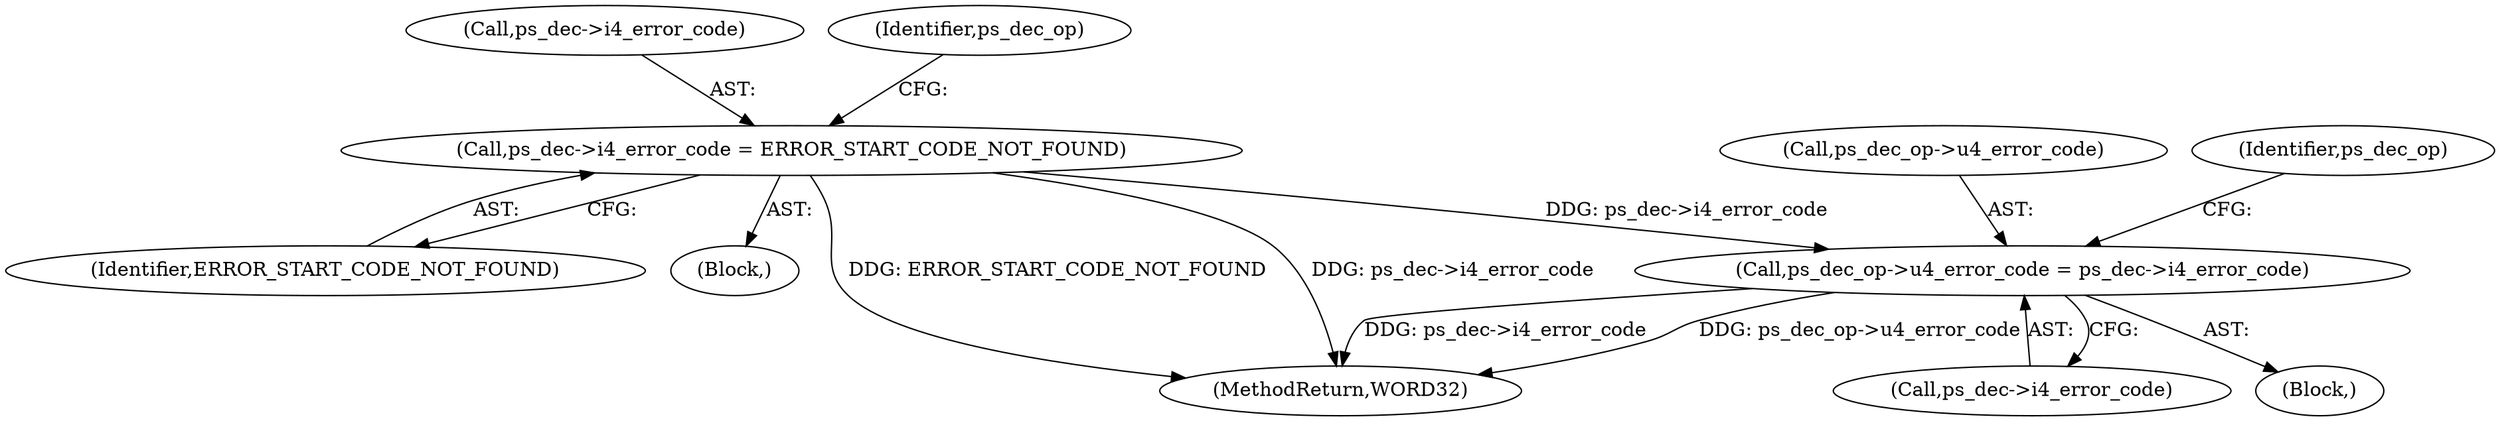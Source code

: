digraph "0_Android_494561291a503840f385fbcd11d9bc5f4dc502b8@pointer" {
"1001259" [label="(Call,ps_dec_op->u4_error_code = ps_dec->i4_error_code)"];
"1001237" [label="(Call,ps_dec->i4_error_code = ERROR_START_CODE_NOT_FOUND)"];
"1001238" [label="(Call,ps_dec->i4_error_code)"];
"1002185" [label="(MethodReturn,WORD32)"];
"1001241" [label="(Identifier,ERROR_START_CODE_NOT_FOUND)"];
"1001236" [label="(Block,)"];
"1001237" [label="(Call,ps_dec->i4_error_code = ERROR_START_CODE_NOT_FOUND)"];
"1001260" [label="(Call,ps_dec_op->u4_error_code)"];
"1001268" [label="(Identifier,ps_dec_op)"];
"1001259" [label="(Call,ps_dec_op->u4_error_code = ps_dec->i4_error_code)"];
"1001244" [label="(Identifier,ps_dec_op)"];
"1001255" [label="(Block,)"];
"1001263" [label="(Call,ps_dec->i4_error_code)"];
"1001259" -> "1001255"  [label="AST: "];
"1001259" -> "1001263"  [label="CFG: "];
"1001260" -> "1001259"  [label="AST: "];
"1001263" -> "1001259"  [label="AST: "];
"1001268" -> "1001259"  [label="CFG: "];
"1001259" -> "1002185"  [label="DDG: ps_dec->i4_error_code"];
"1001259" -> "1002185"  [label="DDG: ps_dec_op->u4_error_code"];
"1001237" -> "1001259"  [label="DDG: ps_dec->i4_error_code"];
"1001237" -> "1001236"  [label="AST: "];
"1001237" -> "1001241"  [label="CFG: "];
"1001238" -> "1001237"  [label="AST: "];
"1001241" -> "1001237"  [label="AST: "];
"1001244" -> "1001237"  [label="CFG: "];
"1001237" -> "1002185"  [label="DDG: ps_dec->i4_error_code"];
"1001237" -> "1002185"  [label="DDG: ERROR_START_CODE_NOT_FOUND"];
}
